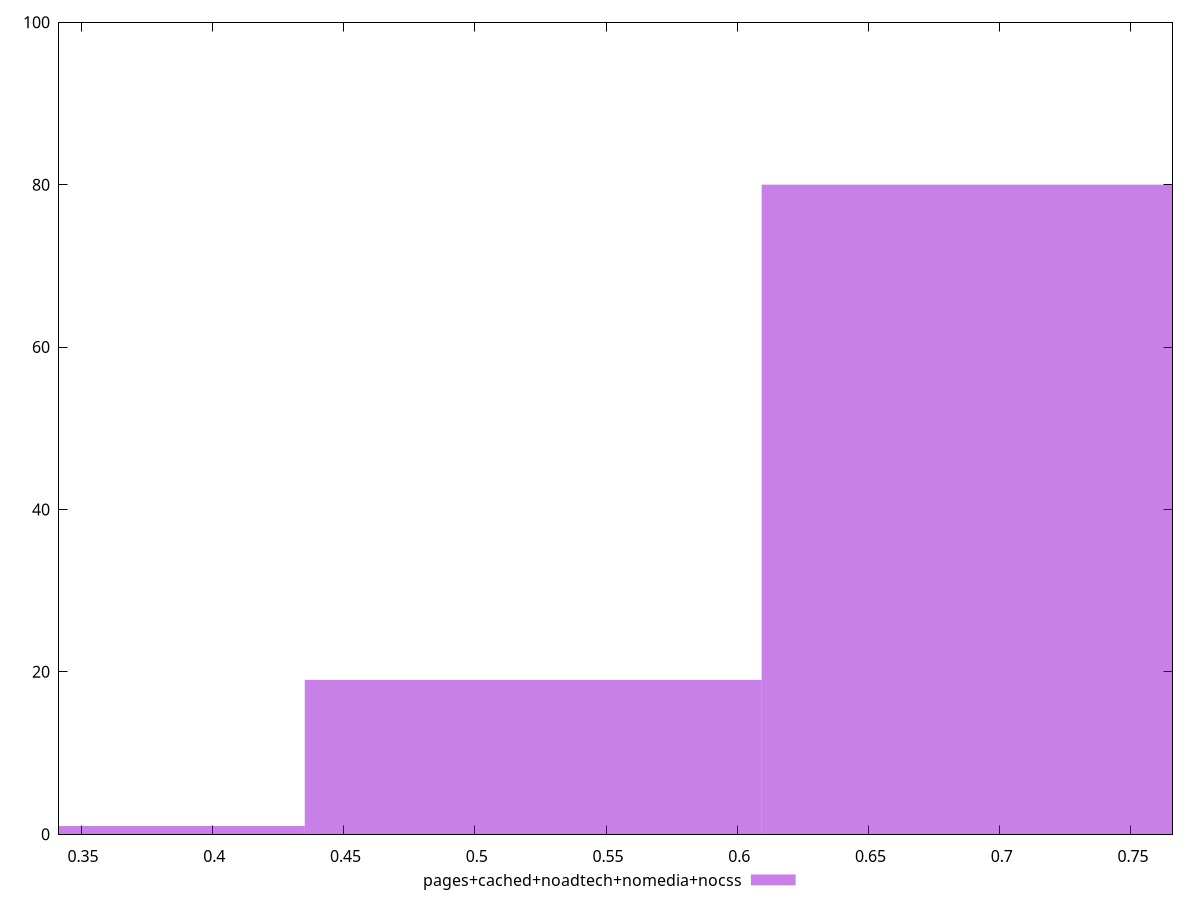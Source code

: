 reset

$pagesCachedNoadtechNomediaNocss <<EOF
0.6963470534952172 80
0.5222602901214128 19
0.3481735267476086 1
EOF

set key outside below
set boxwidth 0.1740867633738043
set xrange [0.34159149520050375:0.7658301502978871]
set yrange [0:100]
set trange [0:100]
set style fill transparent solid 0.5 noborder
set terminal svg size 640, 490 enhanced background rgb 'white'
set output "report_00015_2021-02-09T16-11-33.973Z/meta/pScore/comparison/histogram/4_vs_5.svg"

plot $pagesCachedNoadtechNomediaNocss title "pages+cached+noadtech+nomedia+nocss" with boxes

reset

